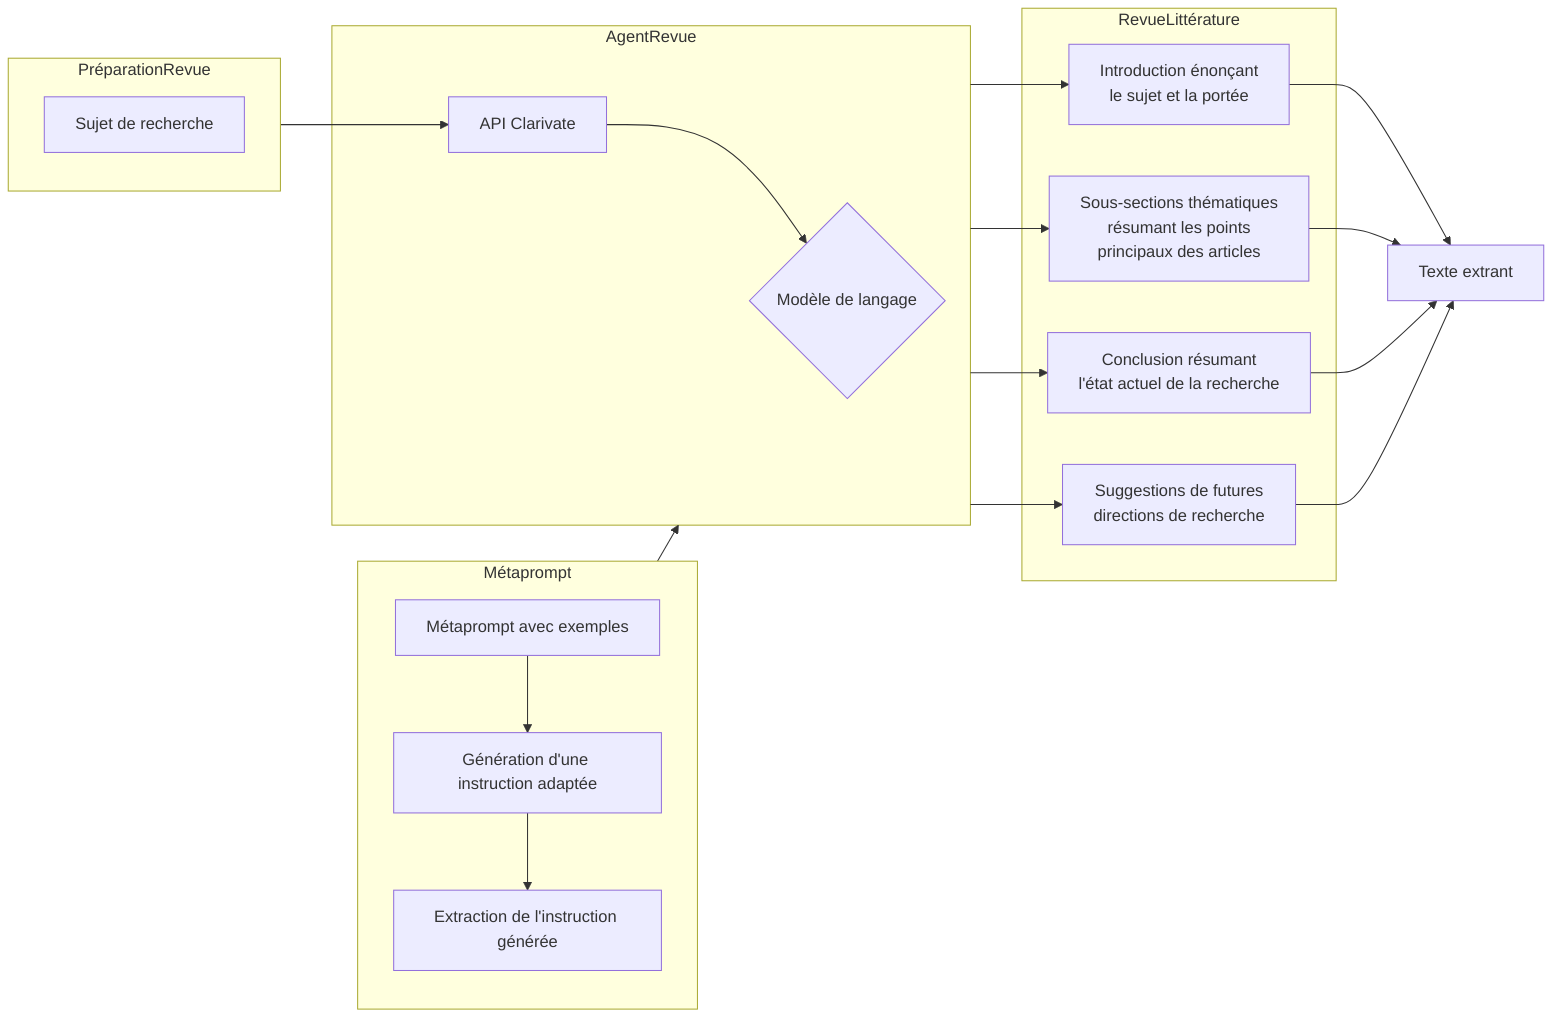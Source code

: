 graph LR
subgraph PréparationRevue
    A[Sujet de recherche] 
end

subgraph AgentRevue
C{Modèle de langage} 
D[API Clarivate] --> C
end

subgraph Métaprompt
    E[Métaprompt avec exemples] --> F
    F[Génération d'une instruction adaptée] --> G
    G[Extraction de l'instruction générée]  
end

Métaprompt --> AgentRevue
PréparationRevue --> D

subgraph RevueLittérature
H[Introduction énonçant<br>le sujet et la portée]
I[Sous-sections thématiques<br>résumant les points<br>principaux des articles] 
J[Conclusion résumant<br>l'état actuel de la recherche]
K[Suggestions de futures<br>directions de recherche]
end

H --> L[Texte extrant]
I --> L
J --> L
K --> L

AgentRevue --> H
AgentRevue --> I
AgentRevue --> J 
AgentRevue --> K